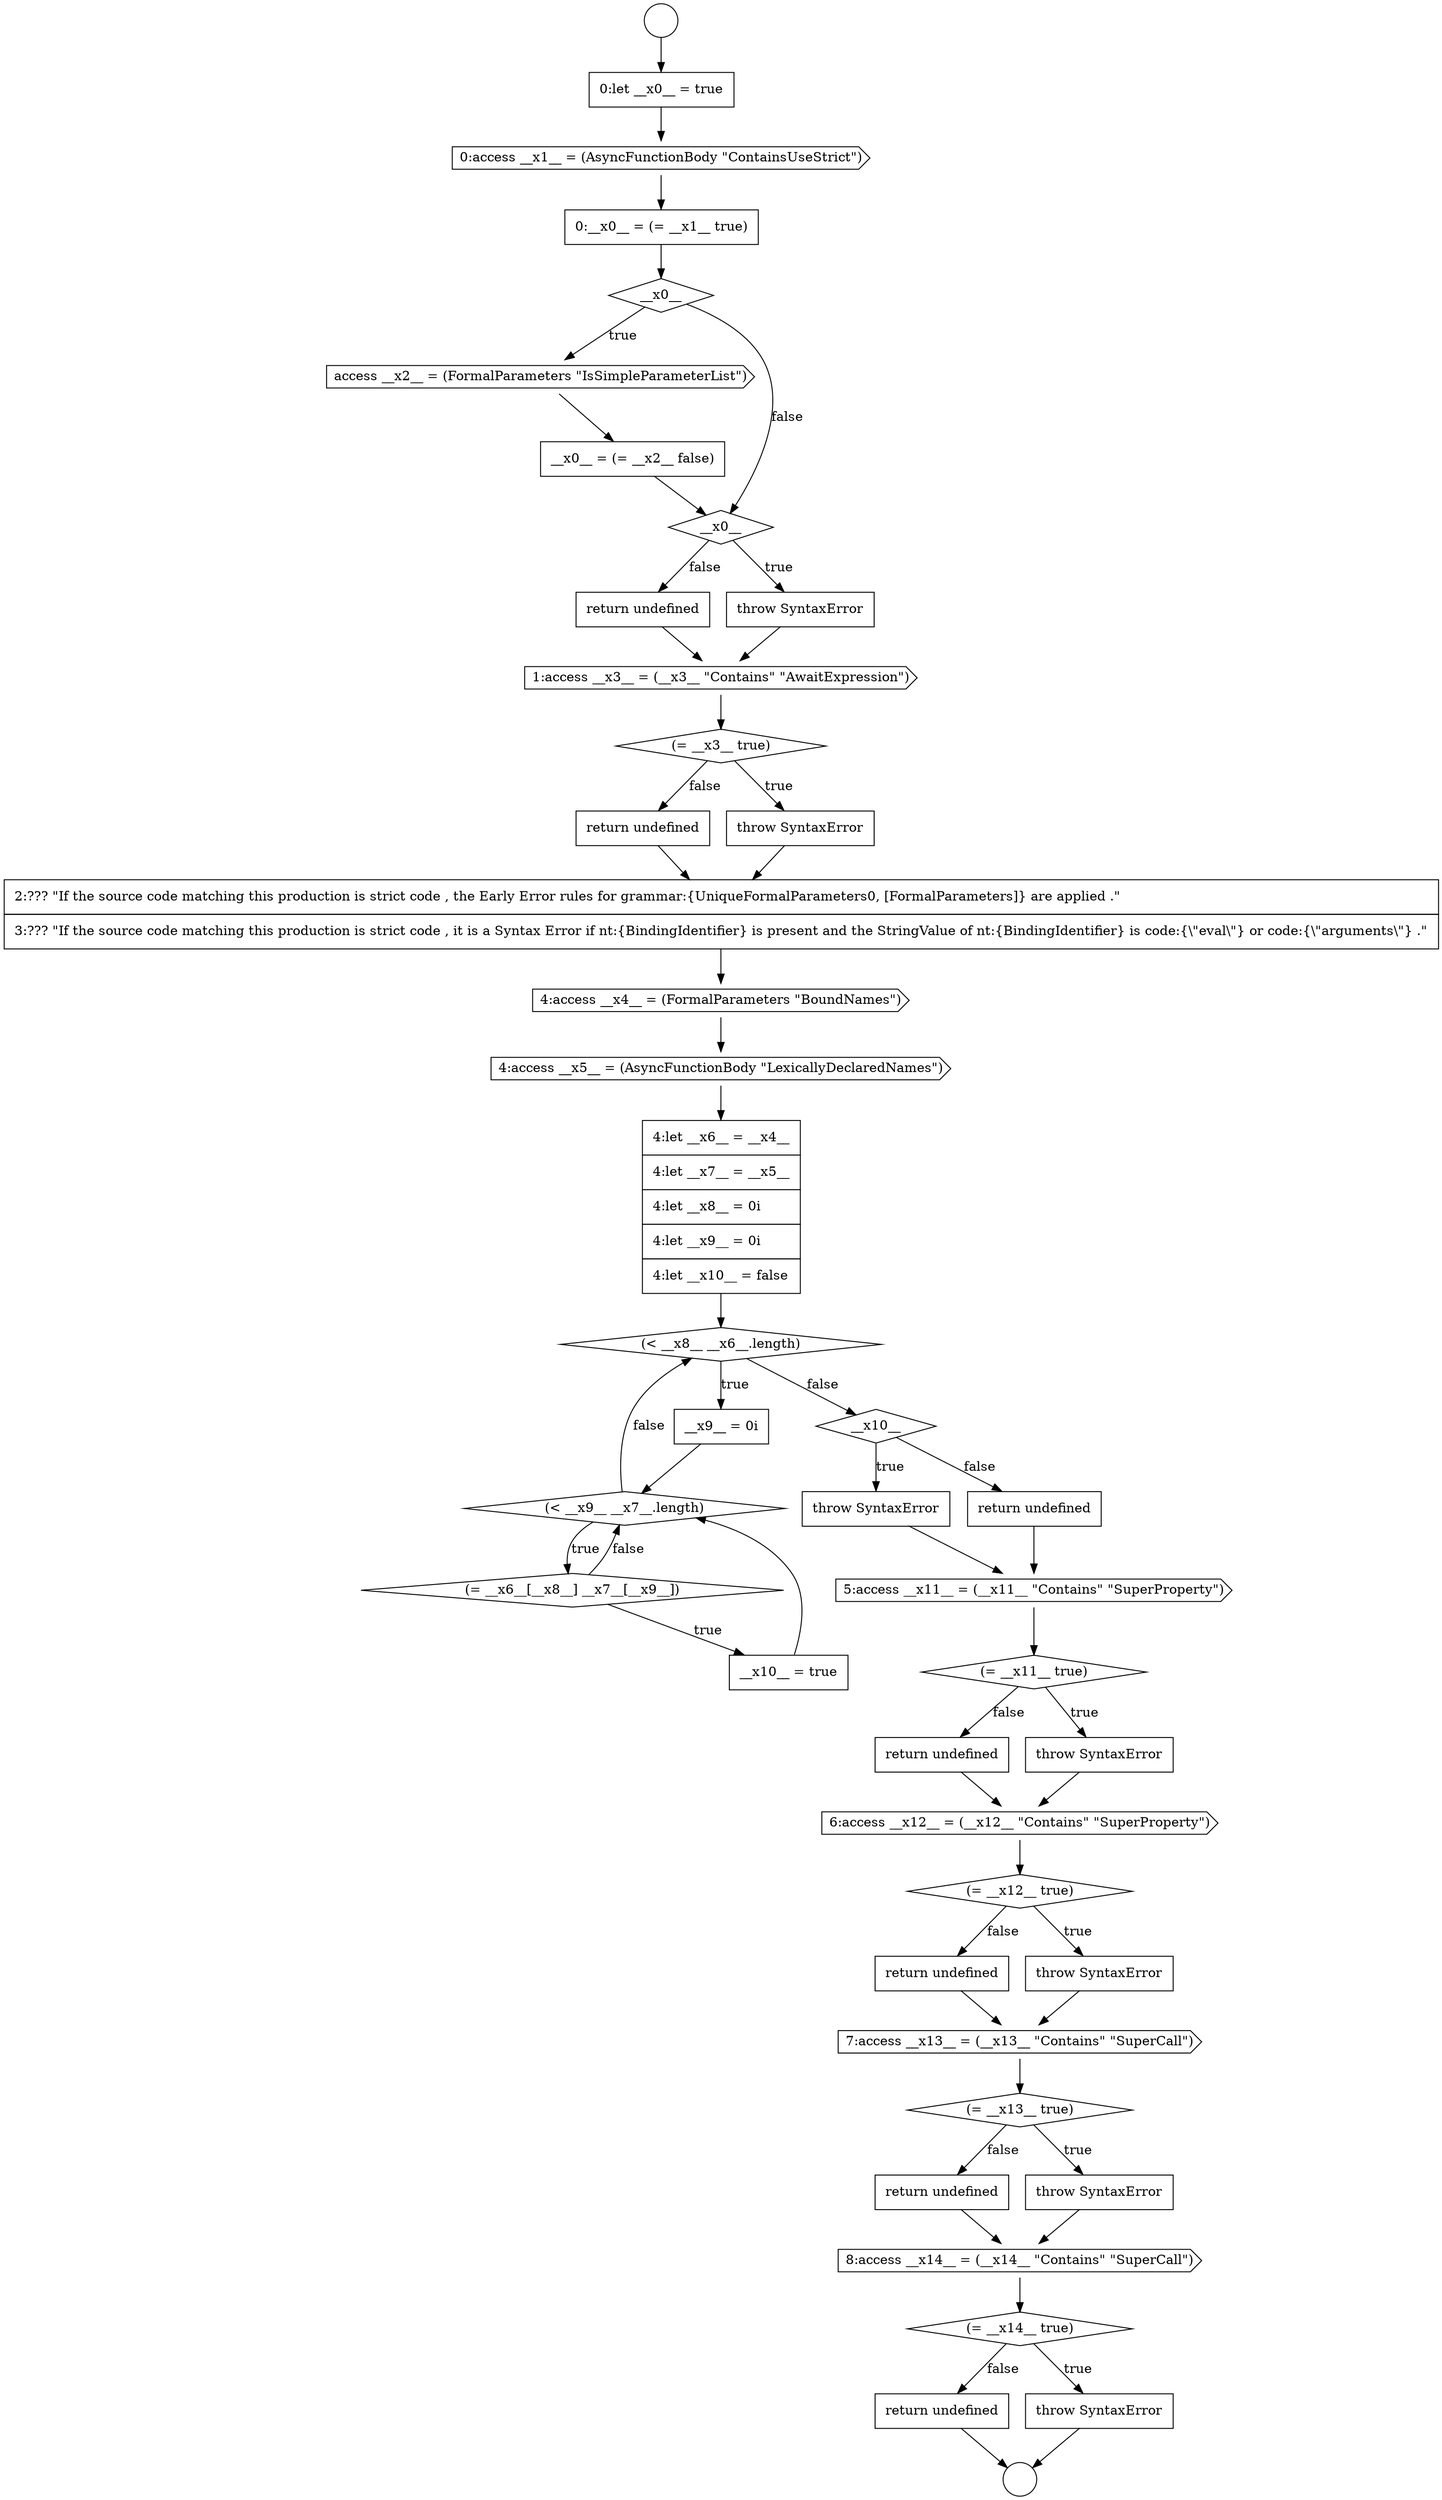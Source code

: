 digraph {
  node19391 [shape=none, margin=0, label=<<font color="black">
    <table border="0" cellborder="1" cellspacing="0" cellpadding="10">
      <tr><td align="left">return undefined</td></tr>
    </table>
  </font>> color="black" fillcolor="white" style=filled]
  node19374 [shape=none, margin=0, label=<<font color="black">
    <table border="0" cellborder="1" cellspacing="0" cellpadding="10">
      <tr><td align="left">throw SyntaxError</td></tr>
    </table>
  </font>> color="black" fillcolor="white" style=filled]
  node19387 [shape=none, margin=0, label=<<font color="black">
    <table border="0" cellborder="1" cellspacing="0" cellpadding="10">
      <tr><td align="left">return undefined</td></tr>
    </table>
  </font>> color="black" fillcolor="white" style=filled]
  node19355 [shape=cds, label=<<font color="black">access __x2__ = (FormalParameters &quot;IsSimpleParameterList&quot;)</font>> color="black" fillcolor="white" style=filled]
  node19379 [shape=none, margin=0, label=<<font color="black">
    <table border="0" cellborder="1" cellspacing="0" cellpadding="10">
      <tr><td align="left">return undefined</td></tr>
    </table>
  </font>> color="black" fillcolor="white" style=filled]
  node19386 [shape=none, margin=0, label=<<font color="black">
    <table border="0" cellborder="1" cellspacing="0" cellpadding="10">
      <tr><td align="left">throw SyntaxError</td></tr>
    </table>
  </font>> color="black" fillcolor="white" style=filled]
  node19361 [shape=diamond, label=<<font color="black">(= __x3__ true)</font>> color="black" fillcolor="white" style=filled]
  node19383 [shape=none, margin=0, label=<<font color="black">
    <table border="0" cellborder="1" cellspacing="0" cellpadding="10">
      <tr><td align="left">return undefined</td></tr>
    </table>
  </font>> color="black" fillcolor="white" style=filled]
  node19381 [shape=diamond, label=<<font color="black">(= __x12__ true)</font>> color="black" fillcolor="white" style=filled]
  node19385 [shape=diamond, label=<<font color="black">(= __x13__ true)</font>> color="black" fillcolor="white" style=filled]
  node19389 [shape=diamond, label=<<font color="black">(= __x14__ true)</font>> color="black" fillcolor="white" style=filled]
  node19377 [shape=diamond, label=<<font color="black">(= __x11__ true)</font>> color="black" fillcolor="white" style=filled]
  node19349 [shape=circle label=" " color="black" fillcolor="white" style=filled]
  node19363 [shape=none, margin=0, label=<<font color="black">
    <table border="0" cellborder="1" cellspacing="0" cellpadding="10">
      <tr><td align="left">return undefined</td></tr>
    </table>
  </font>> color="black" fillcolor="white" style=filled]
  node19375 [shape=none, margin=0, label=<<font color="black">
    <table border="0" cellborder="1" cellspacing="0" cellpadding="10">
      <tr><td align="left">return undefined</td></tr>
    </table>
  </font>> color="black" fillcolor="white" style=filled]
  node19378 [shape=none, margin=0, label=<<font color="black">
    <table border="0" cellborder="1" cellspacing="0" cellpadding="10">
      <tr><td align="left">throw SyntaxError</td></tr>
    </table>
  </font>> color="black" fillcolor="white" style=filled]
  node19370 [shape=diamond, label=<<font color="black">(&lt; __x9__ __x7__.length)</font>> color="black" fillcolor="white" style=filled]
  node19364 [shape=none, margin=0, label=<<font color="black">
    <table border="0" cellborder="1" cellspacing="0" cellpadding="10">
      <tr><td align="left">2:??? &quot;If the source code matching this production is strict code , the Early Error rules for grammar:{UniqueFormalParameters0, [FormalParameters]} are applied .&quot;</td></tr>
      <tr><td align="left">3:??? &quot;If the source code matching this production is strict code , it is a Syntax Error if nt:{BindingIdentifier} is present and the StringValue of nt:{BindingIdentifier} is code:{\&quot;eval\&quot;} or code:{\&quot;arguments\&quot;} .&quot;</td></tr>
    </table>
  </font>> color="black" fillcolor="white" style=filled]
  node19350 [shape=circle label=" " color="black" fillcolor="white" style=filled]
  node19382 [shape=none, margin=0, label=<<font color="black">
    <table border="0" cellborder="1" cellspacing="0" cellpadding="10">
      <tr><td align="left">throw SyntaxError</td></tr>
    </table>
  </font>> color="black" fillcolor="white" style=filled]
  node19359 [shape=none, margin=0, label=<<font color="black">
    <table border="0" cellborder="1" cellspacing="0" cellpadding="10">
      <tr><td align="left">return undefined</td></tr>
    </table>
  </font>> color="black" fillcolor="white" style=filled]
  node19390 [shape=none, margin=0, label=<<font color="black">
    <table border="0" cellborder="1" cellspacing="0" cellpadding="10">
      <tr><td align="left">throw SyntaxError</td></tr>
    </table>
  </font>> color="black" fillcolor="white" style=filled]
  node19351 [shape=none, margin=0, label=<<font color="black">
    <table border="0" cellborder="1" cellspacing="0" cellpadding="10">
      <tr><td align="left">0:let __x0__ = true</td></tr>
    </table>
  </font>> color="black" fillcolor="white" style=filled]
  node19369 [shape=none, margin=0, label=<<font color="black">
    <table border="0" cellborder="1" cellspacing="0" cellpadding="10">
      <tr><td align="left">__x9__ = 0i</td></tr>
    </table>
  </font>> color="black" fillcolor="white" style=filled]
  node19373 [shape=diamond, label=<<font color="black">__x10__</font>> color="black" fillcolor="white" style=filled]
  node19358 [shape=none, margin=0, label=<<font color="black">
    <table border="0" cellborder="1" cellspacing="0" cellpadding="10">
      <tr><td align="left">throw SyntaxError</td></tr>
    </table>
  </font>> color="black" fillcolor="white" style=filled]
  node19354 [shape=diamond, label=<<font color="black">__x0__</font>> color="black" fillcolor="white" style=filled]
  node19366 [shape=cds, label=<<font color="black">4:access __x5__ = (AsyncFunctionBody &quot;LexicallyDeclaredNames&quot;)</font>> color="black" fillcolor="white" style=filled]
  node19380 [shape=cds, label=<<font color="black">6:access __x12__ = (__x12__ &quot;Contains&quot; &quot;SuperProperty&quot;)</font>> color="black" fillcolor="white" style=filled]
  node19365 [shape=cds, label=<<font color="black">4:access __x4__ = (FormalParameters &quot;BoundNames&quot;)</font>> color="black" fillcolor="white" style=filled]
  node19376 [shape=cds, label=<<font color="black">5:access __x11__ = (__x11__ &quot;Contains&quot; &quot;SuperProperty&quot;)</font>> color="black" fillcolor="white" style=filled]
  node19352 [shape=cds, label=<<font color="black">0:access __x1__ = (AsyncFunctionBody &quot;ContainsUseStrict&quot;)</font>> color="black" fillcolor="white" style=filled]
  node19372 [shape=none, margin=0, label=<<font color="black">
    <table border="0" cellborder="1" cellspacing="0" cellpadding="10">
      <tr><td align="left">__x10__ = true</td></tr>
    </table>
  </font>> color="black" fillcolor="white" style=filled]
  node19362 [shape=none, margin=0, label=<<font color="black">
    <table border="0" cellborder="1" cellspacing="0" cellpadding="10">
      <tr><td align="left">throw SyntaxError</td></tr>
    </table>
  </font>> color="black" fillcolor="white" style=filled]
  node19357 [shape=diamond, label=<<font color="black">__x0__</font>> color="black" fillcolor="white" style=filled]
  node19384 [shape=cds, label=<<font color="black">7:access __x13__ = (__x13__ &quot;Contains&quot; &quot;SuperCall&quot;)</font>> color="black" fillcolor="white" style=filled]
  node19353 [shape=none, margin=0, label=<<font color="black">
    <table border="0" cellborder="1" cellspacing="0" cellpadding="10">
      <tr><td align="left">0:__x0__ = (= __x1__ true)</td></tr>
    </table>
  </font>> color="black" fillcolor="white" style=filled]
  node19367 [shape=none, margin=0, label=<<font color="black">
    <table border="0" cellborder="1" cellspacing="0" cellpadding="10">
      <tr><td align="left">4:let __x6__ = __x4__</td></tr>
      <tr><td align="left">4:let __x7__ = __x5__</td></tr>
      <tr><td align="left">4:let __x8__ = 0i</td></tr>
      <tr><td align="left">4:let __x9__ = 0i</td></tr>
      <tr><td align="left">4:let __x10__ = false</td></tr>
    </table>
  </font>> color="black" fillcolor="white" style=filled]
  node19388 [shape=cds, label=<<font color="black">8:access __x14__ = (__x14__ &quot;Contains&quot; &quot;SuperCall&quot;)</font>> color="black" fillcolor="white" style=filled]
  node19356 [shape=none, margin=0, label=<<font color="black">
    <table border="0" cellborder="1" cellspacing="0" cellpadding="10">
      <tr><td align="left">__x0__ = (= __x2__ false)</td></tr>
    </table>
  </font>> color="black" fillcolor="white" style=filled]
  node19371 [shape=diamond, label=<<font color="black">(= __x6__[__x8__] __x7__[__x9__])</font>> color="black" fillcolor="white" style=filled]
  node19368 [shape=diamond, label=<<font color="black">(&lt; __x8__ __x6__.length)</font>> color="black" fillcolor="white" style=filled]
  node19360 [shape=cds, label=<<font color="black">1:access __x3__ = (__x3__ &quot;Contains&quot; &quot;AwaitExpression&quot;)</font>> color="black" fillcolor="white" style=filled]
  node19378 -> node19380 [ color="black"]
  node19371 -> node19372 [label=<<font color="black">true</font>> color="black"]
  node19371 -> node19370 [label=<<font color="black">false</font>> color="black"]
  node19387 -> node19388 [ color="black"]
  node19375 -> node19376 [ color="black"]
  node19389 -> node19390 [label=<<font color="black">true</font>> color="black"]
  node19389 -> node19391 [label=<<font color="black">false</font>> color="black"]
  node19359 -> node19360 [ color="black"]
  node19385 -> node19386 [label=<<font color="black">true</font>> color="black"]
  node19385 -> node19387 [label=<<font color="black">false</font>> color="black"]
  node19365 -> node19366 [ color="black"]
  node19391 -> node19350 [ color="black"]
  node19373 -> node19374 [label=<<font color="black">true</font>> color="black"]
  node19373 -> node19375 [label=<<font color="black">false</font>> color="black"]
  node19386 -> node19388 [ color="black"]
  node19377 -> node19378 [label=<<font color="black">true</font>> color="black"]
  node19377 -> node19379 [label=<<font color="black">false</font>> color="black"]
  node19381 -> node19382 [label=<<font color="black">true</font>> color="black"]
  node19381 -> node19383 [label=<<font color="black">false</font>> color="black"]
  node19383 -> node19384 [ color="black"]
  node19355 -> node19356 [ color="black"]
  node19369 -> node19370 [ color="black"]
  node19370 -> node19371 [label=<<font color="black">true</font>> color="black"]
  node19370 -> node19368 [label=<<font color="black">false</font>> color="black"]
  node19390 -> node19350 [ color="black"]
  node19364 -> node19365 [ color="black"]
  node19376 -> node19377 [ color="black"]
  node19351 -> node19352 [ color="black"]
  node19356 -> node19357 [ color="black"]
  node19363 -> node19364 [ color="black"]
  node19380 -> node19381 [ color="black"]
  node19357 -> node19358 [label=<<font color="black">true</font>> color="black"]
  node19357 -> node19359 [label=<<font color="black">false</font>> color="black"]
  node19353 -> node19354 [ color="black"]
  node19372 -> node19370 [ color="black"]
  node19382 -> node19384 [ color="black"]
  node19352 -> node19353 [ color="black"]
  node19374 -> node19376 [ color="black"]
  node19384 -> node19385 [ color="black"]
  node19367 -> node19368 [ color="black"]
  node19379 -> node19380 [ color="black"]
  node19358 -> node19360 [ color="black"]
  node19360 -> node19361 [ color="black"]
  node19368 -> node19369 [label=<<font color="black">true</font>> color="black"]
  node19368 -> node19373 [label=<<font color="black">false</font>> color="black"]
  node19361 -> node19362 [label=<<font color="black">true</font>> color="black"]
  node19361 -> node19363 [label=<<font color="black">false</font>> color="black"]
  node19362 -> node19364 [ color="black"]
  node19354 -> node19355 [label=<<font color="black">true</font>> color="black"]
  node19354 -> node19357 [label=<<font color="black">false</font>> color="black"]
  node19349 -> node19351 [ color="black"]
  node19388 -> node19389 [ color="black"]
  node19366 -> node19367 [ color="black"]
}
